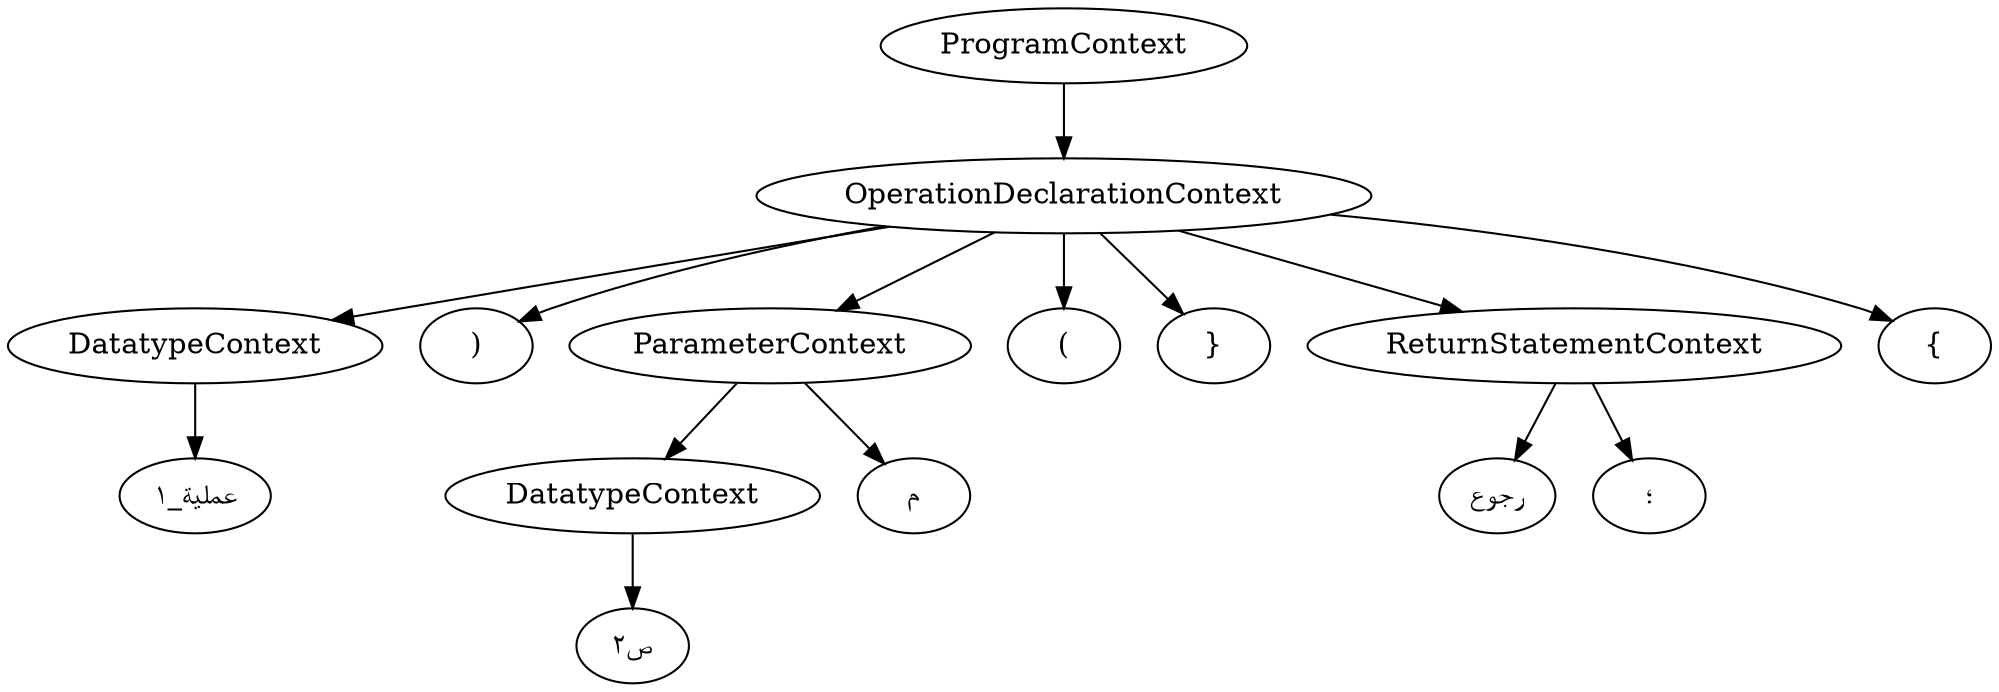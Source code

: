 digraph test {ProgramContext_0 [label="ProgramContext"];
OperationDeclarationContext_0 [label="OperationDeclarationContext"];
ProgramContext_0 -> OperationDeclarationContext_0;
OperationDeclarationContext_0 [label="OperationDeclarationContext"];
DatatypeContext_0 [label="DatatypeContext"];
OperationDeclarationContext_0 -> DatatypeContext_0;
DatatypeContext_0 [label="DatatypeContext"];
TerminalNodeImpl_0 [label="عملية_١"];
DatatypeContext_0 -> TerminalNodeImpl_0;
TerminalNodeImpl_1 [label=")"];
OperationDeclarationContext_0 -> TerminalNodeImpl_1;
ParameterContext_0 [label="ParameterContext"];
OperationDeclarationContext_0 -> ParameterContext_0;
ParameterContext_0 [label="ParameterContext"];
DatatypeContext_1 [label="DatatypeContext"];
ParameterContext_0 -> DatatypeContext_1;
DatatypeContext_1 [label="DatatypeContext"];
TerminalNodeImpl_2 [label="ص٢"];
DatatypeContext_1 -> TerminalNodeImpl_2;
TerminalNodeImpl_3 [label="م"];
ParameterContext_0 -> TerminalNodeImpl_3;
TerminalNodeImpl_4 [label="("];
OperationDeclarationContext_0 -> TerminalNodeImpl_4;
TerminalNodeImpl_5 [label="}"];
OperationDeclarationContext_0 -> TerminalNodeImpl_5;
ReturnStatementContext_0 [label="ReturnStatementContext"];
OperationDeclarationContext_0 -> ReturnStatementContext_0;
ReturnStatementContext_0 [label="ReturnStatementContext"];
TerminalNodeImpl_6 [label="رجوع"];
ReturnStatementContext_0 -> TerminalNodeImpl_6;
TerminalNodeImpl_7 [label="؛"];
ReturnStatementContext_0 -> TerminalNodeImpl_7;
TerminalNodeImpl_8 [label="{"];
OperationDeclarationContext_0 -> TerminalNodeImpl_8;
}
